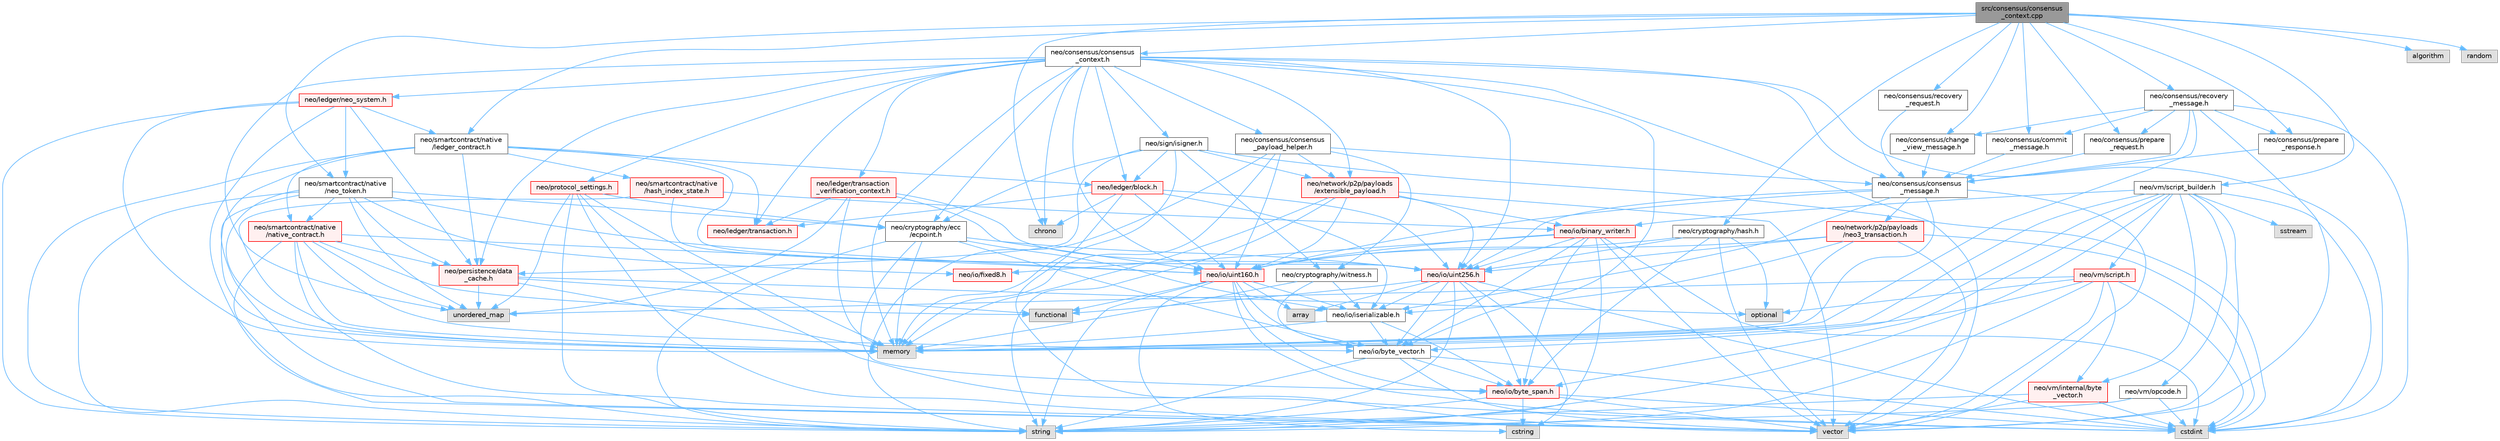 digraph "src/consensus/consensus_context.cpp"
{
 // LATEX_PDF_SIZE
  bgcolor="transparent";
  edge [fontname=Helvetica,fontsize=10,labelfontname=Helvetica,labelfontsize=10];
  node [fontname=Helvetica,fontsize=10,shape=box,height=0.2,width=0.4];
  Node1 [id="Node000001",label="src/consensus/consensus\l_context.cpp",height=0.2,width=0.4,color="gray40", fillcolor="grey60", style="filled", fontcolor="black",tooltip=" "];
  Node1 -> Node2 [id="edge1_Node000001_Node000002",color="steelblue1",style="solid",tooltip=" "];
  Node2 [id="Node000002",label="neo/consensus/change\l_view_message.h",height=0.2,width=0.4,color="grey40", fillcolor="white", style="filled",URL="$change__view__message_8h.html",tooltip=" "];
  Node2 -> Node3 [id="edge2_Node000002_Node000003",color="steelblue1",style="solid",tooltip=" "];
  Node3 [id="Node000003",label="neo/consensus/consensus\l_message.h",height=0.2,width=0.4,color="grey40", fillcolor="white", style="filled",URL="$consensus__message_8h.html",tooltip=" "];
  Node3 -> Node4 [id="edge3_Node000003_Node000004",color="steelblue1",style="solid",tooltip=" "];
  Node4 [id="Node000004",label="neo/io/iserializable.h",height=0.2,width=0.4,color="grey40", fillcolor="white", style="filled",URL="$iserializable_8h.html",tooltip=" "];
  Node4 -> Node5 [id="edge4_Node000004_Node000005",color="steelblue1",style="solid",tooltip=" "];
  Node5 [id="Node000005",label="neo/io/byte_span.h",height=0.2,width=0.4,color="red", fillcolor="#FFF0F0", style="filled",URL="$io_2byte__span_8h.html",tooltip=" "];
  Node5 -> Node6 [id="edge5_Node000005_Node000006",color="steelblue1",style="solid",tooltip=" "];
  Node6 [id="Node000006",label="cstdint",height=0.2,width=0.4,color="grey60", fillcolor="#E0E0E0", style="filled",tooltip=" "];
  Node5 -> Node7 [id="edge6_Node000005_Node000007",color="steelblue1",style="solid",tooltip=" "];
  Node7 [id="Node000007",label="cstring",height=0.2,width=0.4,color="grey60", fillcolor="#E0E0E0", style="filled",tooltip=" "];
  Node5 -> Node9 [id="edge7_Node000005_Node000009",color="steelblue1",style="solid",tooltip=" "];
  Node9 [id="Node000009",label="string",height=0.2,width=0.4,color="grey60", fillcolor="#E0E0E0", style="filled",tooltip=" "];
  Node5 -> Node10 [id="edge8_Node000005_Node000010",color="steelblue1",style="solid",tooltip=" "];
  Node10 [id="Node000010",label="vector",height=0.2,width=0.4,color="grey60", fillcolor="#E0E0E0", style="filled",tooltip=" "];
  Node4 -> Node11 [id="edge9_Node000004_Node000011",color="steelblue1",style="solid",tooltip=" "];
  Node11 [id="Node000011",label="neo/io/byte_vector.h",height=0.2,width=0.4,color="grey40", fillcolor="white", style="filled",URL="$io_2byte__vector_8h.html",tooltip=" "];
  Node11 -> Node5 [id="edge10_Node000011_Node000005",color="steelblue1",style="solid",tooltip=" "];
  Node11 -> Node6 [id="edge11_Node000011_Node000006",color="steelblue1",style="solid",tooltip=" "];
  Node11 -> Node9 [id="edge12_Node000011_Node000009",color="steelblue1",style="solid",tooltip=" "];
  Node11 -> Node10 [id="edge13_Node000011_Node000010",color="steelblue1",style="solid",tooltip=" "];
  Node4 -> Node12 [id="edge14_Node000004_Node000012",color="steelblue1",style="solid",tooltip=" "];
  Node12 [id="Node000012",label="memory",height=0.2,width=0.4,color="grey60", fillcolor="#E0E0E0", style="filled",tooltip=" "];
  Node3 -> Node13 [id="edge15_Node000003_Node000013",color="steelblue1",style="solid",tooltip=" "];
  Node13 [id="Node000013",label="neo/io/uint160.h",height=0.2,width=0.4,color="red", fillcolor="#FFF0F0", style="filled",URL="$uint160_8h.html",tooltip=" "];
  Node13 -> Node5 [id="edge16_Node000013_Node000005",color="steelblue1",style="solid",tooltip=" "];
  Node13 -> Node11 [id="edge17_Node000013_Node000011",color="steelblue1",style="solid",tooltip=" "];
  Node13 -> Node4 [id="edge18_Node000013_Node000004",color="steelblue1",style="solid",tooltip=" "];
  Node13 -> Node14 [id="edge19_Node000013_Node000014",color="steelblue1",style="solid",tooltip=" "];
  Node14 [id="Node000014",label="array",height=0.2,width=0.4,color="grey60", fillcolor="#E0E0E0", style="filled",tooltip=" "];
  Node13 -> Node6 [id="edge20_Node000013_Node000006",color="steelblue1",style="solid",tooltip=" "];
  Node13 -> Node7 [id="edge21_Node000013_Node000007",color="steelblue1",style="solid",tooltip=" "];
  Node13 -> Node15 [id="edge22_Node000013_Node000015",color="steelblue1",style="solid",tooltip=" "];
  Node15 [id="Node000015",label="functional",height=0.2,width=0.4,color="grey60", fillcolor="#E0E0E0", style="filled",tooltip=" "];
  Node13 -> Node9 [id="edge23_Node000013_Node000009",color="steelblue1",style="solid",tooltip=" "];
  Node3 -> Node16 [id="edge24_Node000003_Node000016",color="steelblue1",style="solid",tooltip=" "];
  Node16 [id="Node000016",label="neo/io/uint256.h",height=0.2,width=0.4,color="red", fillcolor="#FFF0F0", style="filled",URL="$uint256_8h.html",tooltip=" "];
  Node16 -> Node5 [id="edge25_Node000016_Node000005",color="steelblue1",style="solid",tooltip=" "];
  Node16 -> Node11 [id="edge26_Node000016_Node000011",color="steelblue1",style="solid",tooltip=" "];
  Node16 -> Node4 [id="edge27_Node000016_Node000004",color="steelblue1",style="solid",tooltip=" "];
  Node16 -> Node14 [id="edge28_Node000016_Node000014",color="steelblue1",style="solid",tooltip=" "];
  Node16 -> Node6 [id="edge29_Node000016_Node000006",color="steelblue1",style="solid",tooltip=" "];
  Node16 -> Node7 [id="edge30_Node000016_Node000007",color="steelblue1",style="solid",tooltip=" "];
  Node16 -> Node15 [id="edge31_Node000016_Node000015",color="steelblue1",style="solid",tooltip=" "];
  Node16 -> Node9 [id="edge32_Node000016_Node000009",color="steelblue1",style="solid",tooltip=" "];
  Node3 -> Node18 [id="edge33_Node000003_Node000018",color="steelblue1",style="solid",tooltip=" "];
  Node18 [id="Node000018",label="neo/network/p2p/payloads\l/neo3_transaction.h",height=0.2,width=0.4,color="red", fillcolor="#FFF0F0", style="filled",URL="$neo3__transaction_8h.html",tooltip=" "];
  Node18 -> Node4 [id="edge34_Node000018_Node000004",color="steelblue1",style="solid",tooltip=" "];
  Node18 -> Node13 [id="edge35_Node000018_Node000013",color="steelblue1",style="solid",tooltip=" "];
  Node18 -> Node16 [id="edge36_Node000018_Node000016",color="steelblue1",style="solid",tooltip=" "];
  Node18 -> Node6 [id="edge37_Node000018_Node000006",color="steelblue1",style="solid",tooltip=" "];
  Node18 -> Node12 [id="edge38_Node000018_Node000012",color="steelblue1",style="solid",tooltip=" "];
  Node18 -> Node10 [id="edge39_Node000018_Node000010",color="steelblue1",style="solid",tooltip=" "];
  Node3 -> Node12 [id="edge40_Node000003_Node000012",color="steelblue1",style="solid",tooltip=" "];
  Node3 -> Node10 [id="edge41_Node000003_Node000010",color="steelblue1",style="solid",tooltip=" "];
  Node1 -> Node63 [id="edge42_Node000001_Node000063",color="steelblue1",style="solid",tooltip=" "];
  Node63 [id="Node000063",label="neo/consensus/commit\l_message.h",height=0.2,width=0.4,color="grey40", fillcolor="white", style="filled",URL="$commit__message_8h.html",tooltip=" "];
  Node63 -> Node3 [id="edge43_Node000063_Node000003",color="steelblue1",style="solid",tooltip=" "];
  Node1 -> Node64 [id="edge44_Node000001_Node000064",color="steelblue1",style="solid",tooltip=" "];
  Node64 [id="Node000064",label="neo/consensus/consensus\l_context.h",height=0.2,width=0.4,color="grey40", fillcolor="white", style="filled",URL="$consensus__context_8h.html",tooltip=" "];
  Node64 -> Node3 [id="edge45_Node000064_Node000003",color="steelblue1",style="solid",tooltip=" "];
  Node64 -> Node65 [id="edge46_Node000064_Node000065",color="steelblue1",style="solid",tooltip=" "];
  Node65 [id="Node000065",label="neo/consensus/consensus\l_payload_helper.h",height=0.2,width=0.4,color="grey40", fillcolor="white", style="filled",URL="$consensus__payload__helper_8h.html",tooltip=" "];
  Node65 -> Node3 [id="edge47_Node000065_Node000003",color="steelblue1",style="solid",tooltip=" "];
  Node65 -> Node66 [id="edge48_Node000065_Node000066",color="steelblue1",style="solid",tooltip=" "];
  Node66 [id="Node000066",label="neo/cryptography/witness.h",height=0.2,width=0.4,color="grey40", fillcolor="white", style="filled",URL="$cryptography_2witness_8h.html",tooltip=" "];
  Node66 -> Node11 [id="edge49_Node000066_Node000011",color="steelblue1",style="solid",tooltip=" "];
  Node66 -> Node4 [id="edge50_Node000066_Node000004",color="steelblue1",style="solid",tooltip=" "];
  Node66 -> Node12 [id="edge51_Node000066_Node000012",color="steelblue1",style="solid",tooltip=" "];
  Node65 -> Node13 [id="edge52_Node000065_Node000013",color="steelblue1",style="solid",tooltip=" "];
  Node65 -> Node67 [id="edge53_Node000065_Node000067",color="steelblue1",style="solid",tooltip=" "];
  Node67 [id="Node000067",label="neo/network/p2p/payloads\l/extensible_payload.h",height=0.2,width=0.4,color="red", fillcolor="#FFF0F0", style="filled",URL="$p2p_2payloads_2extensible__payload_8h.html",tooltip=" "];
  Node67 -> Node52 [id="edge54_Node000067_Node000052",color="steelblue1",style="solid",tooltip=" "];
  Node52 [id="Node000052",label="neo/io/binary_writer.h",height=0.2,width=0.4,color="red", fillcolor="#FFF0F0", style="filled",URL="$binary__writer_8h.html",tooltip=" "];
  Node52 -> Node5 [id="edge55_Node000052_Node000005",color="steelblue1",style="solid",tooltip=" "];
  Node52 -> Node11 [id="edge56_Node000052_Node000011",color="steelblue1",style="solid",tooltip=" "];
  Node52 -> Node50 [id="edge57_Node000052_Node000050",color="steelblue1",style="solid",tooltip=" "];
  Node50 [id="Node000050",label="neo/io/fixed8.h",height=0.2,width=0.4,color="red", fillcolor="#FFF0F0", style="filled",URL="$io_2fixed8_8h.html",tooltip=" "];
  Node52 -> Node13 [id="edge58_Node000052_Node000013",color="steelblue1",style="solid",tooltip=" "];
  Node52 -> Node16 [id="edge59_Node000052_Node000016",color="steelblue1",style="solid",tooltip=" "];
  Node52 -> Node6 [id="edge60_Node000052_Node000006",color="steelblue1",style="solid",tooltip=" "];
  Node52 -> Node9 [id="edge61_Node000052_Node000009",color="steelblue1",style="solid",tooltip=" "];
  Node52 -> Node10 [id="edge62_Node000052_Node000010",color="steelblue1",style="solid",tooltip=" "];
  Node67 -> Node13 [id="edge63_Node000067_Node000013",color="steelblue1",style="solid",tooltip=" "];
  Node67 -> Node16 [id="edge64_Node000067_Node000016",color="steelblue1",style="solid",tooltip=" "];
  Node67 -> Node12 [id="edge65_Node000067_Node000012",color="steelblue1",style="solid",tooltip=" "];
  Node67 -> Node9 [id="edge66_Node000067_Node000009",color="steelblue1",style="solid",tooltip=" "];
  Node67 -> Node10 [id="edge67_Node000067_Node000010",color="steelblue1",style="solid",tooltip=" "];
  Node65 -> Node12 [id="edge68_Node000065_Node000012",color="steelblue1",style="solid",tooltip=" "];
  Node65 -> Node9 [id="edge69_Node000065_Node000009",color="steelblue1",style="solid",tooltip=" "];
  Node64 -> Node48 [id="edge70_Node000064_Node000048",color="steelblue1",style="solid",tooltip=" "];
  Node48 [id="Node000048",label="neo/cryptography/ecc\l/ecpoint.h",height=0.2,width=0.4,color="grey40", fillcolor="white", style="filled",URL="$ecpoint_8h.html",tooltip=" "];
  Node48 -> Node5 [id="edge71_Node000048_Node000005",color="steelblue1",style="solid",tooltip=" "];
  Node48 -> Node11 [id="edge72_Node000048_Node000011",color="steelblue1",style="solid",tooltip=" "];
  Node48 -> Node4 [id="edge73_Node000048_Node000004",color="steelblue1",style="solid",tooltip=" "];
  Node48 -> Node16 [id="edge74_Node000048_Node000016",color="steelblue1",style="solid",tooltip=" "];
  Node48 -> Node12 [id="edge75_Node000048_Node000012",color="steelblue1",style="solid",tooltip=" "];
  Node48 -> Node9 [id="edge76_Node000048_Node000009",color="steelblue1",style="solid",tooltip=" "];
  Node64 -> Node11 [id="edge77_Node000064_Node000011",color="steelblue1",style="solid",tooltip=" "];
  Node64 -> Node13 [id="edge78_Node000064_Node000013",color="steelblue1",style="solid",tooltip=" "];
  Node64 -> Node16 [id="edge79_Node000064_Node000016",color="steelblue1",style="solid",tooltip=" "];
  Node64 -> Node69 [id="edge80_Node000064_Node000069",color="steelblue1",style="solid",tooltip=" "];
  Node69 [id="Node000069",label="neo/ledger/block.h",height=0.2,width=0.4,color="red", fillcolor="#FFF0F0", style="filled",URL="$ledger_2block_8h.html",tooltip=" "];
  Node69 -> Node4 [id="edge81_Node000069_Node000004",color="steelblue1",style="solid",tooltip=" "];
  Node69 -> Node13 [id="edge82_Node000069_Node000013",color="steelblue1",style="solid",tooltip=" "];
  Node69 -> Node16 [id="edge83_Node000069_Node000016",color="steelblue1",style="solid",tooltip=" "];
  Node69 -> Node71 [id="edge84_Node000069_Node000071",color="steelblue1",style="solid",tooltip=" "];
  Node71 [id="Node000071",label="neo/ledger/transaction.h",height=0.2,width=0.4,color="red", fillcolor="#FFF0F0", style="filled",URL="$ledger_2transaction_8h.html",tooltip=" "];
  Node69 -> Node73 [id="edge85_Node000069_Node000073",color="steelblue1",style="solid",tooltip=" "];
  Node73 [id="Node000073",label="chrono",height=0.2,width=0.4,color="grey60", fillcolor="#E0E0E0", style="filled",tooltip=" "];
  Node69 -> Node10 [id="edge86_Node000069_Node000010",color="steelblue1",style="solid",tooltip=" "];
  Node64 -> Node74 [id="edge87_Node000064_Node000074",color="steelblue1",style="solid",tooltip=" "];
  Node74 [id="Node000074",label="neo/ledger/neo_system.h",height=0.2,width=0.4,color="red", fillcolor="#FFF0F0", style="filled",URL="$ledger_2neo__system_8h.html",tooltip=" "];
  Node74 -> Node80 [id="edge88_Node000074_Node000080",color="steelblue1",style="solid",tooltip=" "];
  Node80 [id="Node000080",label="neo/persistence/data\l_cache.h",height=0.2,width=0.4,color="red", fillcolor="#FFF0F0", style="filled",URL="$data__cache_8h.html",tooltip=" "];
  Node80 -> Node15 [id="edge89_Node000080_Node000015",color="steelblue1",style="solid",tooltip=" "];
  Node80 -> Node12 [id="edge90_Node000080_Node000012",color="steelblue1",style="solid",tooltip=" "];
  Node80 -> Node54 [id="edge91_Node000080_Node000054",color="steelblue1",style="solid",tooltip=" "];
  Node54 [id="Node000054",label="optional",height=0.2,width=0.4,color="grey60", fillcolor="#E0E0E0", style="filled",tooltip=" "];
  Node80 -> Node32 [id="edge92_Node000080_Node000032",color="steelblue1",style="solid",tooltip=" "];
  Node32 [id="Node000032",label="unordered_map",height=0.2,width=0.4,color="grey60", fillcolor="#E0E0E0", style="filled",tooltip=" "];
  Node74 -> Node130 [id="edge93_Node000074_Node000130",color="steelblue1",style="solid",tooltip=" "];
  Node130 [id="Node000130",label="neo/smartcontract/native\l/ledger_contract.h",height=0.2,width=0.4,color="grey40", fillcolor="white", style="filled",URL="$ledger__contract_8h.html",tooltip=" "];
  Node130 -> Node16 [id="edge94_Node000130_Node000016",color="steelblue1",style="solid",tooltip=" "];
  Node130 -> Node69 [id="edge95_Node000130_Node000069",color="steelblue1",style="solid",tooltip=" "];
  Node130 -> Node71 [id="edge96_Node000130_Node000071",color="steelblue1",style="solid",tooltip=" "];
  Node130 -> Node80 [id="edge97_Node000130_Node000080",color="steelblue1",style="solid",tooltip=" "];
  Node130 -> Node131 [id="edge98_Node000130_Node000131",color="steelblue1",style="solid",tooltip=" "];
  Node131 [id="Node000131",label="neo/smartcontract/native\l/hash_index_state.h",height=0.2,width=0.4,color="red", fillcolor="#FFF0F0", style="filled",URL="$hash__index__state_8h.html",tooltip=" "];
  Node131 -> Node52 [id="edge99_Node000131_Node000052",color="steelblue1",style="solid",tooltip=" "];
  Node131 -> Node16 [id="edge100_Node000131_Node000016",color="steelblue1",style="solid",tooltip=" "];
  Node131 -> Node12 [id="edge101_Node000131_Node000012",color="steelblue1",style="solid",tooltip=" "];
  Node130 -> Node129 [id="edge102_Node000130_Node000129",color="steelblue1",style="solid",tooltip=" "];
  Node129 [id="Node000129",label="neo/smartcontract/native\l/native_contract.h",height=0.2,width=0.4,color="red", fillcolor="#FFF0F0", style="filled",URL="$native_2native__contract_8h.html",tooltip=" "];
  Node129 -> Node11 [id="edge103_Node000129_Node000011",color="steelblue1",style="solid",tooltip=" "];
  Node129 -> Node13 [id="edge104_Node000129_Node000013",color="steelblue1",style="solid",tooltip=" "];
  Node129 -> Node80 [id="edge105_Node000129_Node000080",color="steelblue1",style="solid",tooltip=" "];
  Node129 -> Node15 [id="edge106_Node000129_Node000015",color="steelblue1",style="solid",tooltip=" "];
  Node129 -> Node12 [id="edge107_Node000129_Node000012",color="steelblue1",style="solid",tooltip=" "];
  Node129 -> Node9 [id="edge108_Node000129_Node000009",color="steelblue1",style="solid",tooltip=" "];
  Node129 -> Node32 [id="edge109_Node000129_Node000032",color="steelblue1",style="solid",tooltip=" "];
  Node129 -> Node10 [id="edge110_Node000129_Node000010",color="steelblue1",style="solid",tooltip=" "];
  Node130 -> Node12 [id="edge111_Node000130_Node000012",color="steelblue1",style="solid",tooltip=" "];
  Node130 -> Node9 [id="edge112_Node000130_Node000009",color="steelblue1",style="solid",tooltip=" "];
  Node74 -> Node132 [id="edge113_Node000074_Node000132",color="steelblue1",style="solid",tooltip=" "];
  Node132 [id="Node000132",label="neo/smartcontract/native\l/neo_token.h",height=0.2,width=0.4,color="grey40", fillcolor="white", style="filled",URL="$neo__token_8h.html",tooltip=" "];
  Node132 -> Node48 [id="edge114_Node000132_Node000048",color="steelblue1",style="solid",tooltip=" "];
  Node132 -> Node50 [id="edge115_Node000132_Node000050",color="steelblue1",style="solid",tooltip=" "];
  Node132 -> Node13 [id="edge116_Node000132_Node000013",color="steelblue1",style="solid",tooltip=" "];
  Node132 -> Node80 [id="edge117_Node000132_Node000080",color="steelblue1",style="solid",tooltip=" "];
  Node132 -> Node129 [id="edge118_Node000132_Node000129",color="steelblue1",style="solid",tooltip=" "];
  Node132 -> Node12 [id="edge119_Node000132_Node000012",color="steelblue1",style="solid",tooltip=" "];
  Node132 -> Node9 [id="edge120_Node000132_Node000009",color="steelblue1",style="solid",tooltip=" "];
  Node132 -> Node32 [id="edge121_Node000132_Node000032",color="steelblue1",style="solid",tooltip=" "];
  Node132 -> Node10 [id="edge122_Node000132_Node000010",color="steelblue1",style="solid",tooltip=" "];
  Node74 -> Node12 [id="edge123_Node000074_Node000012",color="steelblue1",style="solid",tooltip=" "];
  Node74 -> Node9 [id="edge124_Node000074_Node000009",color="steelblue1",style="solid",tooltip=" "];
  Node74 -> Node10 [id="edge125_Node000074_Node000010",color="steelblue1",style="solid",tooltip=" "];
  Node64 -> Node71 [id="edge126_Node000064_Node000071",color="steelblue1",style="solid",tooltip=" "];
  Node64 -> Node134 [id="edge127_Node000064_Node000134",color="steelblue1",style="solid",tooltip=" "];
  Node134 [id="Node000134",label="neo/ledger/transaction\l_verification_context.h",height=0.2,width=0.4,color="red", fillcolor="#FFF0F0", style="filled",URL="$transaction__verification__context_8h.html",tooltip=" "];
  Node134 -> Node13 [id="edge128_Node000134_Node000013",color="steelblue1",style="solid",tooltip=" "];
  Node134 -> Node16 [id="edge129_Node000134_Node000016",color="steelblue1",style="solid",tooltip=" "];
  Node134 -> Node71 [id="edge130_Node000134_Node000071",color="steelblue1",style="solid",tooltip=" "];
  Node134 -> Node12 [id="edge131_Node000134_Node000012",color="steelblue1",style="solid",tooltip=" "];
  Node134 -> Node32 [id="edge132_Node000134_Node000032",color="steelblue1",style="solid",tooltip=" "];
  Node64 -> Node67 [id="edge133_Node000064_Node000067",color="steelblue1",style="solid",tooltip=" "];
  Node64 -> Node80 [id="edge134_Node000064_Node000080",color="steelblue1",style="solid",tooltip=" "];
  Node64 -> Node98 [id="edge135_Node000064_Node000098",color="steelblue1",style="solid",tooltip=" "];
  Node98 [id="Node000098",label="neo/protocol_settings.h",height=0.2,width=0.4,color="red", fillcolor="#FFF0F0", style="filled",URL="$protocol__settings_8h.html",tooltip=" "];
  Node98 -> Node48 [id="edge136_Node000098_Node000048",color="steelblue1",style="solid",tooltip=" "];
  Node98 -> Node6 [id="edge137_Node000098_Node000006",color="steelblue1",style="solid",tooltip=" "];
  Node98 -> Node12 [id="edge138_Node000098_Node000012",color="steelblue1",style="solid",tooltip=" "];
  Node98 -> Node9 [id="edge139_Node000098_Node000009",color="steelblue1",style="solid",tooltip=" "];
  Node98 -> Node32 [id="edge140_Node000098_Node000032",color="steelblue1",style="solid",tooltip=" "];
  Node98 -> Node10 [id="edge141_Node000098_Node000010",color="steelblue1",style="solid",tooltip=" "];
  Node64 -> Node135 [id="edge142_Node000064_Node000135",color="steelblue1",style="solid",tooltip=" "];
  Node135 [id="Node000135",label="neo/sign/isigner.h",height=0.2,width=0.4,color="grey40", fillcolor="white", style="filled",URL="$isigner_8h.html",tooltip=" "];
  Node135 -> Node48 [id="edge143_Node000135_Node000048",color="steelblue1",style="solid",tooltip=" "];
  Node135 -> Node66 [id="edge144_Node000135_Node000066",color="steelblue1",style="solid",tooltip=" "];
  Node135 -> Node69 [id="edge145_Node000135_Node000069",color="steelblue1",style="solid",tooltip=" "];
  Node135 -> Node67 [id="edge146_Node000135_Node000067",color="steelblue1",style="solid",tooltip=" "];
  Node135 -> Node80 [id="edge147_Node000135_Node000080",color="steelblue1",style="solid",tooltip=" "];
  Node135 -> Node6 [id="edge148_Node000135_Node000006",color="steelblue1",style="solid",tooltip=" "];
  Node135 -> Node12 [id="edge149_Node000135_Node000012",color="steelblue1",style="solid",tooltip=" "];
  Node64 -> Node73 [id="edge150_Node000064_Node000073",color="steelblue1",style="solid",tooltip=" "];
  Node64 -> Node6 [id="edge151_Node000064_Node000006",color="steelblue1",style="solid",tooltip=" "];
  Node64 -> Node12 [id="edge152_Node000064_Node000012",color="steelblue1",style="solid",tooltip=" "];
  Node64 -> Node32 [id="edge153_Node000064_Node000032",color="steelblue1",style="solid",tooltip=" "];
  Node64 -> Node10 [id="edge154_Node000064_Node000010",color="steelblue1",style="solid",tooltip=" "];
  Node1 -> Node136 [id="edge155_Node000001_Node000136",color="steelblue1",style="solid",tooltip=" "];
  Node136 [id="Node000136",label="neo/consensus/prepare\l_request.h",height=0.2,width=0.4,color="grey40", fillcolor="white", style="filled",URL="$prepare__request_8h.html",tooltip=" "];
  Node136 -> Node3 [id="edge156_Node000136_Node000003",color="steelblue1",style="solid",tooltip=" "];
  Node1 -> Node137 [id="edge157_Node000001_Node000137",color="steelblue1",style="solid",tooltip=" "];
  Node137 [id="Node000137",label="neo/consensus/prepare\l_response.h",height=0.2,width=0.4,color="grey40", fillcolor="white", style="filled",URL="$prepare__response_8h.html",tooltip=" "];
  Node137 -> Node3 [id="edge158_Node000137_Node000003",color="steelblue1",style="solid",tooltip=" "];
  Node1 -> Node138 [id="edge159_Node000001_Node000138",color="steelblue1",style="solid",tooltip=" "];
  Node138 [id="Node000138",label="neo/consensus/recovery\l_message.h",height=0.2,width=0.4,color="grey40", fillcolor="white", style="filled",URL="$recovery__message_8h.html",tooltip=" "];
  Node138 -> Node2 [id="edge160_Node000138_Node000002",color="steelblue1",style="solid",tooltip=" "];
  Node138 -> Node63 [id="edge161_Node000138_Node000063",color="steelblue1",style="solid",tooltip=" "];
  Node138 -> Node3 [id="edge162_Node000138_Node000003",color="steelblue1",style="solid",tooltip=" "];
  Node138 -> Node136 [id="edge163_Node000138_Node000136",color="steelblue1",style="solid",tooltip=" "];
  Node138 -> Node137 [id="edge164_Node000138_Node000137",color="steelblue1",style="solid",tooltip=" "];
  Node138 -> Node6 [id="edge165_Node000138_Node000006",color="steelblue1",style="solid",tooltip=" "];
  Node138 -> Node12 [id="edge166_Node000138_Node000012",color="steelblue1",style="solid",tooltip=" "];
  Node138 -> Node10 [id="edge167_Node000138_Node000010",color="steelblue1",style="solid",tooltip=" "];
  Node1 -> Node139 [id="edge168_Node000001_Node000139",color="steelblue1",style="solid",tooltip=" "];
  Node139 [id="Node000139",label="neo/consensus/recovery\l_request.h",height=0.2,width=0.4,color="grey40", fillcolor="white", style="filled",URL="$recovery__request_8h.html",tooltip=" "];
  Node139 -> Node3 [id="edge169_Node000139_Node000003",color="steelblue1",style="solid",tooltip=" "];
  Node1 -> Node140 [id="edge170_Node000001_Node000140",color="steelblue1",style="solid",tooltip=" "];
  Node140 [id="Node000140",label="neo/cryptography/hash.h",height=0.2,width=0.4,color="grey40", fillcolor="white", style="filled",URL="$hash_8h.html",tooltip=" "];
  Node140 -> Node5 [id="edge171_Node000140_Node000005",color="steelblue1",style="solid",tooltip=" "];
  Node140 -> Node13 [id="edge172_Node000140_Node000013",color="steelblue1",style="solid",tooltip=" "];
  Node140 -> Node16 [id="edge173_Node000140_Node000016",color="steelblue1",style="solid",tooltip=" "];
  Node140 -> Node54 [id="edge174_Node000140_Node000054",color="steelblue1",style="solid",tooltip=" "];
  Node140 -> Node10 [id="edge175_Node000140_Node000010",color="steelblue1",style="solid",tooltip=" "];
  Node1 -> Node130 [id="edge176_Node000001_Node000130",color="steelblue1",style="solid",tooltip=" "];
  Node1 -> Node132 [id="edge177_Node000001_Node000132",color="steelblue1",style="solid",tooltip=" "];
  Node1 -> Node141 [id="edge178_Node000001_Node000141",color="steelblue1",style="solid",tooltip=" "];
  Node141 [id="Node000141",label="neo/vm/script_builder.h",height=0.2,width=0.4,color="grey40", fillcolor="white", style="filled",URL="$script__builder_8h.html",tooltip=" "];
  Node141 -> Node52 [id="edge179_Node000141_Node000052",color="steelblue1",style="solid",tooltip=" "];
  Node141 -> Node5 [id="edge180_Node000141_Node000005",color="steelblue1",style="solid",tooltip=" "];
  Node141 -> Node11 [id="edge181_Node000141_Node000011",color="steelblue1",style="solid",tooltip=" "];
  Node141 -> Node84 [id="edge182_Node000141_Node000084",color="steelblue1",style="solid",tooltip=" "];
  Node84 [id="Node000084",label="neo/vm/internal/byte\l_vector.h",height=0.2,width=0.4,color="red", fillcolor="#FFF0F0", style="filled",URL="$vm_2internal_2byte__vector_8h.html",tooltip=" "];
  Node84 -> Node6 [id="edge183_Node000084_Node000006",color="steelblue1",style="solid",tooltip=" "];
  Node84 -> Node9 [id="edge184_Node000084_Node000009",color="steelblue1",style="solid",tooltip=" "];
  Node84 -> Node10 [id="edge185_Node000084_Node000010",color="steelblue1",style="solid",tooltip=" "];
  Node141 -> Node108 [id="edge186_Node000141_Node000108",color="steelblue1",style="solid",tooltip=" "];
  Node108 [id="Node000108",label="neo/vm/opcode.h",height=0.2,width=0.4,color="grey40", fillcolor="white", style="filled",URL="$opcode_8h.html",tooltip=" "];
  Node108 -> Node6 [id="edge187_Node000108_Node000006",color="steelblue1",style="solid",tooltip=" "];
  Node108 -> Node9 [id="edge188_Node000108_Node000009",color="steelblue1",style="solid",tooltip=" "];
  Node141 -> Node106 [id="edge189_Node000141_Node000106",color="steelblue1",style="solid",tooltip=" "];
  Node106 [id="Node000106",label="neo/vm/script.h",height=0.2,width=0.4,color="red", fillcolor="#FFF0F0", style="filled",URL="$script_8h.html",tooltip=" "];
  Node106 -> Node84 [id="edge190_Node000106_Node000084",color="steelblue1",style="solid",tooltip=" "];
  Node106 -> Node6 [id="edge191_Node000106_Node000006",color="steelblue1",style="solid",tooltip=" "];
  Node106 -> Node12 [id="edge192_Node000106_Node000012",color="steelblue1",style="solid",tooltip=" "];
  Node106 -> Node54 [id="edge193_Node000106_Node000054",color="steelblue1",style="solid",tooltip=" "];
  Node106 -> Node9 [id="edge194_Node000106_Node000009",color="steelblue1",style="solid",tooltip=" "];
  Node106 -> Node32 [id="edge195_Node000106_Node000032",color="steelblue1",style="solid",tooltip=" "];
  Node106 -> Node10 [id="edge196_Node000106_Node000010",color="steelblue1",style="solid",tooltip=" "];
  Node141 -> Node6 [id="edge197_Node000141_Node000006",color="steelblue1",style="solid",tooltip=" "];
  Node141 -> Node12 [id="edge198_Node000141_Node000012",color="steelblue1",style="solid",tooltip=" "];
  Node141 -> Node87 [id="edge199_Node000141_Node000087",color="steelblue1",style="solid",tooltip=" "];
  Node87 [id="Node000087",label="sstream",height=0.2,width=0.4,color="grey60", fillcolor="#E0E0E0", style="filled",tooltip=" "];
  Node141 -> Node9 [id="edge200_Node000141_Node000009",color="steelblue1",style="solid",tooltip=" "];
  Node141 -> Node10 [id="edge201_Node000141_Node000010",color="steelblue1",style="solid",tooltip=" "];
  Node1 -> Node24 [id="edge202_Node000001_Node000024",color="steelblue1",style="solid",tooltip=" "];
  Node24 [id="Node000024",label="algorithm",height=0.2,width=0.4,color="grey60", fillcolor="#E0E0E0", style="filled",tooltip=" "];
  Node1 -> Node73 [id="edge203_Node000001_Node000073",color="steelblue1",style="solid",tooltip=" "];
  Node1 -> Node142 [id="edge204_Node000001_Node000142",color="steelblue1",style="solid",tooltip=" "];
  Node142 [id="Node000142",label="random",height=0.2,width=0.4,color="grey60", fillcolor="#E0E0E0", style="filled",tooltip=" "];
}
